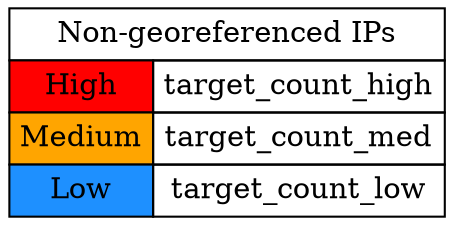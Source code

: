 graph targets
{
  "Targets" [shape=none,
             margin=0,
             label=
  <<TABLE BORDER="0" CELLBORDER="1" CELLSPACING="0" CELLPADDING="4">
    <TR>
      <TD COLSPAN="2">Non-georeferenced IPs</TD>
    </TR>
    <TR>
      <TD BGCOLOR="red">High</TD>
      <TD>target_count_high</TD>
    </TR>
    <TR>
      <TD BGCOLOR="orange">Medium</TD>
      <TD>target_count_med</TD>
    </TR>
    <TR>
      <TD BGCOLOR="dodgerblue">Low</TD>
      <TD>target_count_low</TD>
    </TR>
  </TABLE>>];
}
